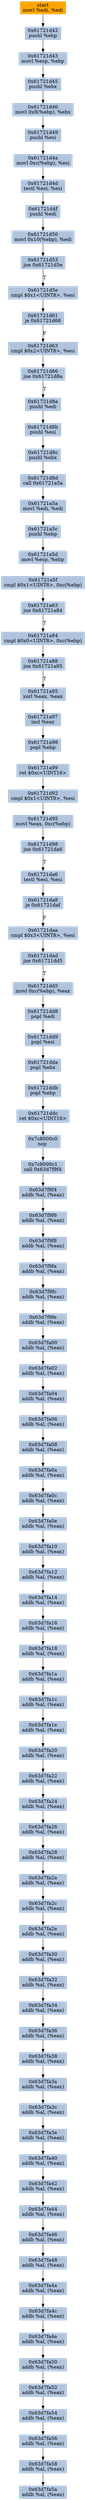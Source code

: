 digraph G {
node[shape=rectangle,style=filled,fillcolor=lightsteelblue,color=lightsteelblue]
bgcolor="transparent"
a0x61721d40movl_edi_edi[label="start\nmovl %edi, %edi",color="lightgrey",fillcolor="orange"];
a0x61721d42pushl_ebp[label="0x61721d42\npushl %ebp"];
a0x61721d43movl_esp_ebp[label="0x61721d43\nmovl %esp, %ebp"];
a0x61721d45pushl_ebx[label="0x61721d45\npushl %ebx"];
a0x61721d46movl_0x8ebp__ebx[label="0x61721d46\nmovl 0x8(%ebp), %ebx"];
a0x61721d49pushl_esi[label="0x61721d49\npushl %esi"];
a0x61721d4amovl_0xcebp__esi[label="0x61721d4a\nmovl 0xc(%ebp), %esi"];
a0x61721d4dtestl_esi_esi[label="0x61721d4d\ntestl %esi, %esi"];
a0x61721d4fpushl_edi[label="0x61721d4f\npushl %edi"];
a0x61721d50movl_0x10ebp__edi[label="0x61721d50\nmovl 0x10(%ebp), %edi"];
a0x61721d53jne_0x61721d5e[label="0x61721d53\njne 0x61721d5e"];
a0x61721d5ecmpl_0x1UINT8_esi[label="0x61721d5e\ncmpl $0x1<UINT8>, %esi"];
a0x61721d61je_0x61721d68[label="0x61721d61\nje 0x61721d68"];
a0x61721d63cmpl_0x2UINT8_esi[label="0x61721d63\ncmpl $0x2<UINT8>, %esi"];
a0x61721d66jne_0x61721d8a[label="0x61721d66\njne 0x61721d8a"];
a0x61721d8apushl_edi[label="0x61721d8a\npushl %edi"];
a0x61721d8bpushl_esi[label="0x61721d8b\npushl %esi"];
a0x61721d8cpushl_ebx[label="0x61721d8c\npushl %ebx"];
a0x61721d8dcall_0x61721a5a[label="0x61721d8d\ncall 0x61721a5a"];
a0x61721a5amovl_edi_edi[label="0x61721a5a\nmovl %edi, %edi"];
a0x61721a5cpushl_ebp[label="0x61721a5c\npushl %ebp"];
a0x61721a5dmovl_esp_ebp[label="0x61721a5d\nmovl %esp, %ebp"];
a0x61721a5fcmpl_0x1UINT8_0xcebp_[label="0x61721a5f\ncmpl $0x1<UINT8>, 0xc(%ebp)"];
a0x61721a63jne_0x61721a84[label="0x61721a63\njne 0x61721a84"];
a0x61721a84cmpl_0x0UINT8_0xcebp_[label="0x61721a84\ncmpl $0x0<UINT8>, 0xc(%ebp)"];
a0x61721a88jne_0x61721a95[label="0x61721a88\njne 0x61721a95"];
a0x61721a95xorl_eax_eax[label="0x61721a95\nxorl %eax, %eax"];
a0x61721a97incl_eax[label="0x61721a97\nincl %eax"];
a0x61721a98popl_ebp[label="0x61721a98\npopl %ebp"];
a0x61721a99ret_0xcUINT16[label="0x61721a99\nret $0xc<UINT16>"];
a0x61721d92cmpl_0x1UINT8_esi[label="0x61721d92\ncmpl $0x1<UINT8>, %esi"];
a0x61721d95movl_eax_0xcebp_[label="0x61721d95\nmovl %eax, 0xc(%ebp)"];
a0x61721d98jne_0x61721da6[label="0x61721d98\njne 0x61721da6"];
a0x61721da6testl_esi_esi[label="0x61721da6\ntestl %esi, %esi"];
a0x61721da8je_0x61721daf[label="0x61721da8\nje 0x61721daf"];
a0x61721daacmpl_0x3UINT8_esi[label="0x61721daa\ncmpl $0x3<UINT8>, %esi"];
a0x61721dadjne_0x61721dd5[label="0x61721dad\njne 0x61721dd5"];
a0x61721dd5movl_0xcebp__eax[label="0x61721dd5\nmovl 0xc(%ebp), %eax"];
a0x61721dd8popl_edi[label="0x61721dd8\npopl %edi"];
a0x61721dd9popl_esi[label="0x61721dd9\npopl %esi"];
a0x61721ddapopl_ebx[label="0x61721dda\npopl %ebx"];
a0x61721ddbpopl_ebp[label="0x61721ddb\npopl %ebp"];
a0x61721ddcret_0xcUINT16[label="0x61721ddc\nret $0xc<UINT16>"];
a0x7c8000c0nop_[label="0x7c8000c0\nnop "];
a0x7c8000c1call_0x63d7f9f4[label="0x7c8000c1\ncall 0x63d7f9f4"];
a0x63d7f9f4addb_al_eax_[label="0x63d7f9f4\naddb %al, (%eax)"];
a0x63d7f9f6addb_al_eax_[label="0x63d7f9f6\naddb %al, (%eax)"];
a0x63d7f9f8addb_al_eax_[label="0x63d7f9f8\naddb %al, (%eax)"];
a0x63d7f9faaddb_al_eax_[label="0x63d7f9fa\naddb %al, (%eax)"];
a0x63d7f9fcaddb_al_eax_[label="0x63d7f9fc\naddb %al, (%eax)"];
a0x63d7f9feaddb_al_eax_[label="0x63d7f9fe\naddb %al, (%eax)"];
a0x63d7fa00addb_al_eax_[label="0x63d7fa00\naddb %al, (%eax)"];
a0x63d7fa02addb_al_eax_[label="0x63d7fa02\naddb %al, (%eax)"];
a0x63d7fa04addb_al_eax_[label="0x63d7fa04\naddb %al, (%eax)"];
a0x63d7fa06addb_al_eax_[label="0x63d7fa06\naddb %al, (%eax)"];
a0x63d7fa08addb_al_eax_[label="0x63d7fa08\naddb %al, (%eax)"];
a0x63d7fa0aaddb_al_eax_[label="0x63d7fa0a\naddb %al, (%eax)"];
a0x63d7fa0caddb_al_eax_[label="0x63d7fa0c\naddb %al, (%eax)"];
a0x63d7fa0eaddb_al_eax_[label="0x63d7fa0e\naddb %al, (%eax)"];
a0x63d7fa10addb_al_eax_[label="0x63d7fa10\naddb %al, (%eax)"];
a0x63d7fa12addb_al_eax_[label="0x63d7fa12\naddb %al, (%eax)"];
a0x63d7fa14addb_al_eax_[label="0x63d7fa14\naddb %al, (%eax)"];
a0x63d7fa16addb_al_eax_[label="0x63d7fa16\naddb %al, (%eax)"];
a0x63d7fa18addb_al_eax_[label="0x63d7fa18\naddb %al, (%eax)"];
a0x63d7fa1aaddb_al_eax_[label="0x63d7fa1a\naddb %al, (%eax)"];
a0x63d7fa1caddb_al_eax_[label="0x63d7fa1c\naddb %al, (%eax)"];
a0x63d7fa1eaddb_al_eax_[label="0x63d7fa1e\naddb %al, (%eax)"];
a0x63d7fa20addb_al_eax_[label="0x63d7fa20\naddb %al, (%eax)"];
a0x63d7fa22addb_al_eax_[label="0x63d7fa22\naddb %al, (%eax)"];
a0x63d7fa24addb_al_eax_[label="0x63d7fa24\naddb %al, (%eax)"];
a0x63d7fa26addb_al_eax_[label="0x63d7fa26\naddb %al, (%eax)"];
a0x63d7fa28addb_al_eax_[label="0x63d7fa28\naddb %al, (%eax)"];
a0x63d7fa2aaddb_al_eax_[label="0x63d7fa2a\naddb %al, (%eax)"];
a0x63d7fa2caddb_al_eax_[label="0x63d7fa2c\naddb %al, (%eax)"];
a0x63d7fa2eaddb_al_eax_[label="0x63d7fa2e\naddb %al, (%eax)"];
a0x63d7fa30addb_al_eax_[label="0x63d7fa30\naddb %al, (%eax)"];
a0x63d7fa32addb_al_eax_[label="0x63d7fa32\naddb %al, (%eax)"];
a0x63d7fa34addb_al_eax_[label="0x63d7fa34\naddb %al, (%eax)"];
a0x63d7fa36addb_al_eax_[label="0x63d7fa36\naddb %al, (%eax)"];
a0x63d7fa38addb_al_eax_[label="0x63d7fa38\naddb %al, (%eax)"];
a0x63d7fa3aaddb_al_eax_[label="0x63d7fa3a\naddb %al, (%eax)"];
a0x63d7fa3caddb_al_eax_[label="0x63d7fa3c\naddb %al, (%eax)"];
a0x63d7fa3eaddb_al_eax_[label="0x63d7fa3e\naddb %al, (%eax)"];
a0x63d7fa40addb_al_eax_[label="0x63d7fa40\naddb %al, (%eax)"];
a0x63d7fa42addb_al_eax_[label="0x63d7fa42\naddb %al, (%eax)"];
a0x63d7fa44addb_al_eax_[label="0x63d7fa44\naddb %al, (%eax)"];
a0x63d7fa46addb_al_eax_[label="0x63d7fa46\naddb %al, (%eax)"];
a0x63d7fa48addb_al_eax_[label="0x63d7fa48\naddb %al, (%eax)"];
a0x63d7fa4aaddb_al_eax_[label="0x63d7fa4a\naddb %al, (%eax)"];
a0x63d7fa4caddb_al_eax_[label="0x63d7fa4c\naddb %al, (%eax)"];
a0x63d7fa4eaddb_al_eax_[label="0x63d7fa4e\naddb %al, (%eax)"];
a0x63d7fa50addb_al_eax_[label="0x63d7fa50\naddb %al, (%eax)"];
a0x63d7fa52addb_al_eax_[label="0x63d7fa52\naddb %al, (%eax)"];
a0x63d7fa54addb_al_eax_[label="0x63d7fa54\naddb %al, (%eax)"];
a0x63d7fa56addb_al_eax_[label="0x63d7fa56\naddb %al, (%eax)"];
a0x63d7fa58addb_al_eax_[label="0x63d7fa58\naddb %al, (%eax)"];
a0x63d7fa5aaddb_al_eax_[label="0x63d7fa5a\naddb %al, (%eax)"];
a0x61721d40movl_edi_edi -> a0x61721d42pushl_ebp [color="#000000"];
a0x61721d42pushl_ebp -> a0x61721d43movl_esp_ebp [color="#000000"];
a0x61721d43movl_esp_ebp -> a0x61721d45pushl_ebx [color="#000000"];
a0x61721d45pushl_ebx -> a0x61721d46movl_0x8ebp__ebx [color="#000000"];
a0x61721d46movl_0x8ebp__ebx -> a0x61721d49pushl_esi [color="#000000"];
a0x61721d49pushl_esi -> a0x61721d4amovl_0xcebp__esi [color="#000000"];
a0x61721d4amovl_0xcebp__esi -> a0x61721d4dtestl_esi_esi [color="#000000"];
a0x61721d4dtestl_esi_esi -> a0x61721d4fpushl_edi [color="#000000"];
a0x61721d4fpushl_edi -> a0x61721d50movl_0x10ebp__edi [color="#000000"];
a0x61721d50movl_0x10ebp__edi -> a0x61721d53jne_0x61721d5e [color="#000000"];
a0x61721d53jne_0x61721d5e -> a0x61721d5ecmpl_0x1UINT8_esi [color="#000000",label="T"];
a0x61721d5ecmpl_0x1UINT8_esi -> a0x61721d61je_0x61721d68 [color="#000000"];
a0x61721d61je_0x61721d68 -> a0x61721d63cmpl_0x2UINT8_esi [color="#000000",label="F"];
a0x61721d63cmpl_0x2UINT8_esi -> a0x61721d66jne_0x61721d8a [color="#000000"];
a0x61721d66jne_0x61721d8a -> a0x61721d8apushl_edi [color="#000000",label="T"];
a0x61721d8apushl_edi -> a0x61721d8bpushl_esi [color="#000000"];
a0x61721d8bpushl_esi -> a0x61721d8cpushl_ebx [color="#000000"];
a0x61721d8cpushl_ebx -> a0x61721d8dcall_0x61721a5a [color="#000000"];
a0x61721d8dcall_0x61721a5a -> a0x61721a5amovl_edi_edi [color="#000000"];
a0x61721a5amovl_edi_edi -> a0x61721a5cpushl_ebp [color="#000000"];
a0x61721a5cpushl_ebp -> a0x61721a5dmovl_esp_ebp [color="#000000"];
a0x61721a5dmovl_esp_ebp -> a0x61721a5fcmpl_0x1UINT8_0xcebp_ [color="#000000"];
a0x61721a5fcmpl_0x1UINT8_0xcebp_ -> a0x61721a63jne_0x61721a84 [color="#000000"];
a0x61721a63jne_0x61721a84 -> a0x61721a84cmpl_0x0UINT8_0xcebp_ [color="#000000",label="T"];
a0x61721a84cmpl_0x0UINT8_0xcebp_ -> a0x61721a88jne_0x61721a95 [color="#000000"];
a0x61721a88jne_0x61721a95 -> a0x61721a95xorl_eax_eax [color="#000000",label="T"];
a0x61721a95xorl_eax_eax -> a0x61721a97incl_eax [color="#000000"];
a0x61721a97incl_eax -> a0x61721a98popl_ebp [color="#000000"];
a0x61721a98popl_ebp -> a0x61721a99ret_0xcUINT16 [color="#000000"];
a0x61721a99ret_0xcUINT16 -> a0x61721d92cmpl_0x1UINT8_esi [color="#000000"];
a0x61721d92cmpl_0x1UINT8_esi -> a0x61721d95movl_eax_0xcebp_ [color="#000000"];
a0x61721d95movl_eax_0xcebp_ -> a0x61721d98jne_0x61721da6 [color="#000000"];
a0x61721d98jne_0x61721da6 -> a0x61721da6testl_esi_esi [color="#000000",label="T"];
a0x61721da6testl_esi_esi -> a0x61721da8je_0x61721daf [color="#000000"];
a0x61721da8je_0x61721daf -> a0x61721daacmpl_0x3UINT8_esi [color="#000000",label="F"];
a0x61721daacmpl_0x3UINT8_esi -> a0x61721dadjne_0x61721dd5 [color="#000000"];
a0x61721dadjne_0x61721dd5 -> a0x61721dd5movl_0xcebp__eax [color="#000000",label="T"];
a0x61721dd5movl_0xcebp__eax -> a0x61721dd8popl_edi [color="#000000"];
a0x61721dd8popl_edi -> a0x61721dd9popl_esi [color="#000000"];
a0x61721dd9popl_esi -> a0x61721ddapopl_ebx [color="#000000"];
a0x61721ddapopl_ebx -> a0x61721ddbpopl_ebp [color="#000000"];
a0x61721ddbpopl_ebp -> a0x61721ddcret_0xcUINT16 [color="#000000"];
a0x61721ddcret_0xcUINT16 -> a0x7c8000c0nop_ [color="#000000"];
a0x7c8000c0nop_ -> a0x7c8000c1call_0x63d7f9f4 [color="#000000"];
a0x7c8000c1call_0x63d7f9f4 -> a0x63d7f9f4addb_al_eax_ [color="#000000"];
a0x63d7f9f4addb_al_eax_ -> a0x63d7f9f6addb_al_eax_ [color="#000000"];
a0x63d7f9f6addb_al_eax_ -> a0x63d7f9f8addb_al_eax_ [color="#000000"];
a0x63d7f9f8addb_al_eax_ -> a0x63d7f9faaddb_al_eax_ [color="#000000"];
a0x63d7f9faaddb_al_eax_ -> a0x63d7f9fcaddb_al_eax_ [color="#000000"];
a0x63d7f9fcaddb_al_eax_ -> a0x63d7f9feaddb_al_eax_ [color="#000000"];
a0x63d7f9feaddb_al_eax_ -> a0x63d7fa00addb_al_eax_ [color="#000000"];
a0x63d7fa00addb_al_eax_ -> a0x63d7fa02addb_al_eax_ [color="#000000"];
a0x63d7fa02addb_al_eax_ -> a0x63d7fa04addb_al_eax_ [color="#000000"];
a0x63d7fa04addb_al_eax_ -> a0x63d7fa06addb_al_eax_ [color="#000000"];
a0x63d7fa06addb_al_eax_ -> a0x63d7fa08addb_al_eax_ [color="#000000"];
a0x63d7fa08addb_al_eax_ -> a0x63d7fa0aaddb_al_eax_ [color="#000000"];
a0x63d7fa0aaddb_al_eax_ -> a0x63d7fa0caddb_al_eax_ [color="#000000"];
a0x63d7fa0caddb_al_eax_ -> a0x63d7fa0eaddb_al_eax_ [color="#000000"];
a0x63d7fa0eaddb_al_eax_ -> a0x63d7fa10addb_al_eax_ [color="#000000"];
a0x63d7fa10addb_al_eax_ -> a0x63d7fa12addb_al_eax_ [color="#000000"];
a0x63d7fa12addb_al_eax_ -> a0x63d7fa14addb_al_eax_ [color="#000000"];
a0x63d7fa14addb_al_eax_ -> a0x63d7fa16addb_al_eax_ [color="#000000"];
a0x63d7fa16addb_al_eax_ -> a0x63d7fa18addb_al_eax_ [color="#000000"];
a0x63d7fa18addb_al_eax_ -> a0x63d7fa1aaddb_al_eax_ [color="#000000"];
a0x63d7fa1aaddb_al_eax_ -> a0x63d7fa1caddb_al_eax_ [color="#000000"];
a0x63d7fa1caddb_al_eax_ -> a0x63d7fa1eaddb_al_eax_ [color="#000000"];
a0x63d7fa1eaddb_al_eax_ -> a0x63d7fa20addb_al_eax_ [color="#000000"];
a0x63d7fa20addb_al_eax_ -> a0x63d7fa22addb_al_eax_ [color="#000000"];
a0x63d7fa22addb_al_eax_ -> a0x63d7fa24addb_al_eax_ [color="#000000"];
a0x63d7fa24addb_al_eax_ -> a0x63d7fa26addb_al_eax_ [color="#000000"];
a0x63d7fa26addb_al_eax_ -> a0x63d7fa28addb_al_eax_ [color="#000000"];
a0x63d7fa28addb_al_eax_ -> a0x63d7fa2aaddb_al_eax_ [color="#000000"];
a0x63d7fa2aaddb_al_eax_ -> a0x63d7fa2caddb_al_eax_ [color="#000000"];
a0x63d7fa2caddb_al_eax_ -> a0x63d7fa2eaddb_al_eax_ [color="#000000"];
a0x63d7fa2eaddb_al_eax_ -> a0x63d7fa30addb_al_eax_ [color="#000000"];
a0x63d7fa30addb_al_eax_ -> a0x63d7fa32addb_al_eax_ [color="#000000"];
a0x63d7fa32addb_al_eax_ -> a0x63d7fa34addb_al_eax_ [color="#000000"];
a0x63d7fa34addb_al_eax_ -> a0x63d7fa36addb_al_eax_ [color="#000000"];
a0x63d7fa36addb_al_eax_ -> a0x63d7fa38addb_al_eax_ [color="#000000"];
a0x63d7fa38addb_al_eax_ -> a0x63d7fa3aaddb_al_eax_ [color="#000000"];
a0x63d7fa3aaddb_al_eax_ -> a0x63d7fa3caddb_al_eax_ [color="#000000"];
a0x63d7fa3caddb_al_eax_ -> a0x63d7fa3eaddb_al_eax_ [color="#000000"];
a0x63d7fa3eaddb_al_eax_ -> a0x63d7fa40addb_al_eax_ [color="#000000"];
a0x63d7fa40addb_al_eax_ -> a0x63d7fa42addb_al_eax_ [color="#000000"];
a0x63d7fa42addb_al_eax_ -> a0x63d7fa44addb_al_eax_ [color="#000000"];
a0x63d7fa44addb_al_eax_ -> a0x63d7fa46addb_al_eax_ [color="#000000"];
a0x63d7fa46addb_al_eax_ -> a0x63d7fa48addb_al_eax_ [color="#000000"];
a0x63d7fa48addb_al_eax_ -> a0x63d7fa4aaddb_al_eax_ [color="#000000"];
a0x63d7fa4aaddb_al_eax_ -> a0x63d7fa4caddb_al_eax_ [color="#000000"];
a0x63d7fa4caddb_al_eax_ -> a0x63d7fa4eaddb_al_eax_ [color="#000000"];
a0x63d7fa4eaddb_al_eax_ -> a0x63d7fa50addb_al_eax_ [color="#000000"];
a0x63d7fa50addb_al_eax_ -> a0x63d7fa52addb_al_eax_ [color="#000000"];
a0x63d7fa52addb_al_eax_ -> a0x63d7fa54addb_al_eax_ [color="#000000"];
a0x63d7fa54addb_al_eax_ -> a0x63d7fa56addb_al_eax_ [color="#000000"];
a0x63d7fa56addb_al_eax_ -> a0x63d7fa58addb_al_eax_ [color="#000000"];
a0x63d7fa58addb_al_eax_ -> a0x63d7fa5aaddb_al_eax_ [color="#000000"];
}
